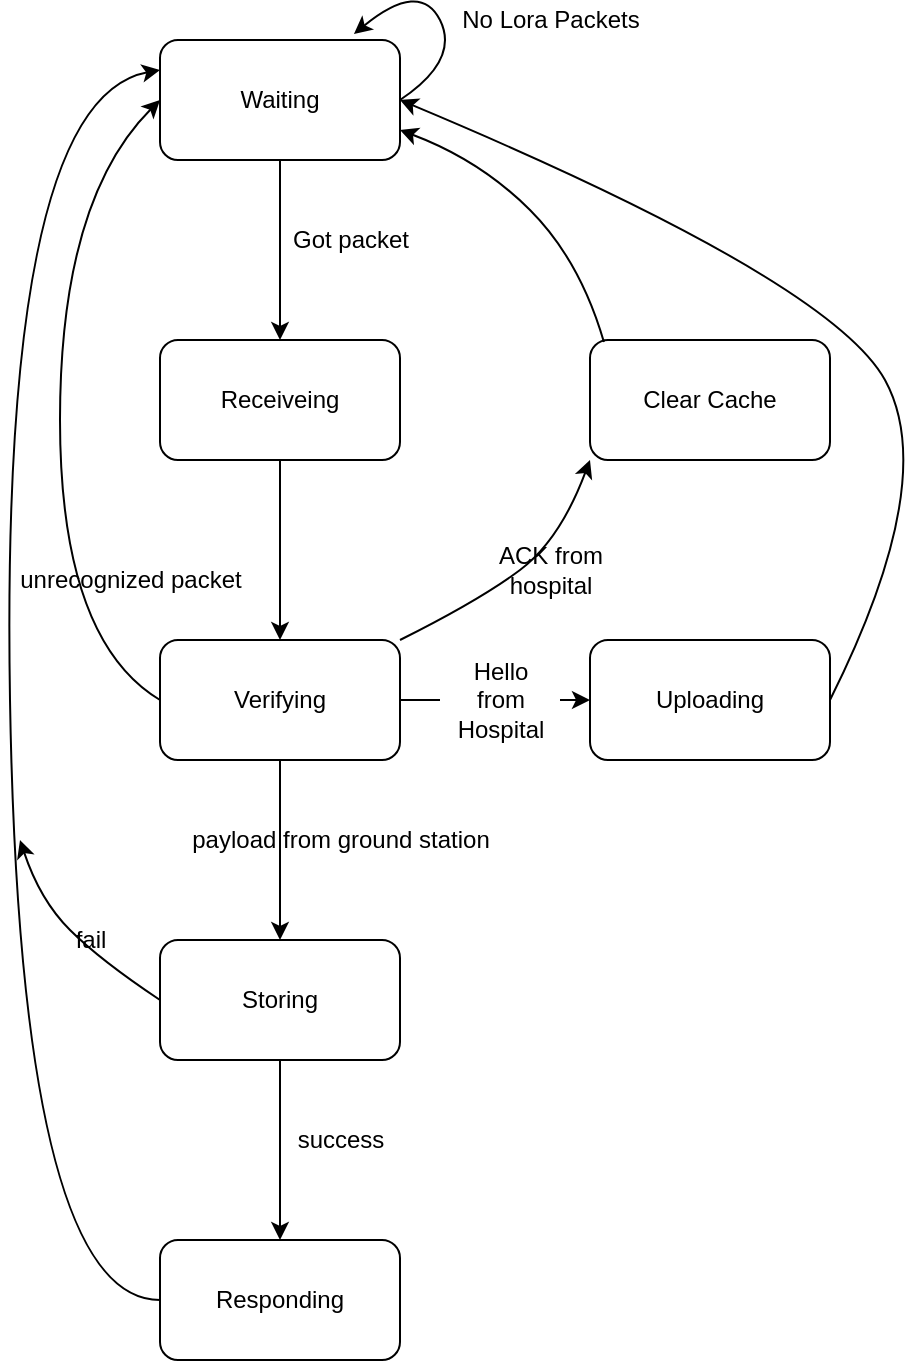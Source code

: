 <mxfile>
    <diagram id="etcbAtUVA0AJWyfpz56r" name="Page-1">
        <mxGraphModel dx="568" dy="1125" grid="1" gridSize="10" guides="1" tooltips="1" connect="1" arrows="1" fold="1" page="1" pageScale="1" pageWidth="850" pageHeight="1100" math="0" shadow="0">
            <root>
                <mxCell id="0"/>
                <mxCell id="1" parent="0"/>
                <mxCell id="2" value="Waiting" style="rounded=1;whiteSpace=wrap;html=1;" vertex="1" parent="1">
                    <mxGeometry x="90" y="70" width="120" height="60" as="geometry"/>
                </mxCell>
                <mxCell id="12" value="" style="edgeStyle=none;html=1;" edge="1" parent="1" source="3" target="4">
                    <mxGeometry relative="1" as="geometry"/>
                </mxCell>
                <mxCell id="3" value="Receiveing" style="rounded=1;whiteSpace=wrap;html=1;" vertex="1" parent="1">
                    <mxGeometry x="90" y="220" width="120" height="60" as="geometry"/>
                </mxCell>
                <mxCell id="17" value="" style="edgeStyle=none;html=1;" edge="1" parent="1" source="4" target="6">
                    <mxGeometry relative="1" as="geometry"/>
                </mxCell>
                <mxCell id="19" value="" style="edgeStyle=none;html=1;startArrow=none;" edge="1" parent="1" source="20" target="5">
                    <mxGeometry relative="1" as="geometry"/>
                </mxCell>
                <mxCell id="4" value="Verifying" style="rounded=1;whiteSpace=wrap;html=1;" vertex="1" parent="1">
                    <mxGeometry x="90" y="370" width="120" height="60" as="geometry"/>
                </mxCell>
                <mxCell id="5" value="Uploading" style="rounded=1;whiteSpace=wrap;html=1;" vertex="1" parent="1">
                    <mxGeometry x="305" y="370" width="120" height="60" as="geometry"/>
                </mxCell>
                <mxCell id="27" value="" style="edgeStyle=none;html=1;" edge="1" parent="1" source="6" target="7">
                    <mxGeometry relative="1" as="geometry"/>
                </mxCell>
                <mxCell id="6" value="Storing" style="rounded=1;whiteSpace=wrap;html=1;" vertex="1" parent="1">
                    <mxGeometry x="90" y="520" width="120" height="60" as="geometry"/>
                </mxCell>
                <mxCell id="7" value="Responding" style="rounded=1;whiteSpace=wrap;html=1;" vertex="1" parent="1">
                    <mxGeometry x="90" y="670" width="120" height="60" as="geometry"/>
                </mxCell>
                <mxCell id="8" value="" style="curved=1;endArrow=classic;html=1;entryX=0.808;entryY=-0.05;entryDx=0;entryDy=0;entryPerimeter=0;" edge="1" parent="1" target="2">
                    <mxGeometry width="50" height="50" relative="1" as="geometry">
                        <mxPoint x="210" y="100" as="sourcePoint"/>
                        <mxPoint x="260" y="50" as="targetPoint"/>
                        <Array as="points">
                            <mxPoint x="240" y="80"/>
                            <mxPoint x="220" y="40"/>
                        </Array>
                    </mxGeometry>
                </mxCell>
                <mxCell id="9" value="No Lora Packets" style="text;html=1;align=center;verticalAlign=middle;resizable=0;points=[];autosize=1;strokeColor=none;fillColor=none;" vertex="1" parent="1">
                    <mxGeometry x="235" y="50" width="100" height="20" as="geometry"/>
                </mxCell>
                <mxCell id="10" value="" style="endArrow=classic;html=1;exitX=0.5;exitY=1;exitDx=0;exitDy=0;entryX=0.5;entryY=0;entryDx=0;entryDy=0;" edge="1" parent="1" source="2" target="3">
                    <mxGeometry width="50" height="50" relative="1" as="geometry">
                        <mxPoint x="220" y="480" as="sourcePoint"/>
                        <mxPoint x="270" y="430" as="targetPoint"/>
                    </mxGeometry>
                </mxCell>
                <mxCell id="11" value="Got packet" style="text;html=1;align=center;verticalAlign=middle;resizable=0;points=[];autosize=1;strokeColor=none;fillColor=none;" vertex="1" parent="1">
                    <mxGeometry x="150" y="160" width="70" height="20" as="geometry"/>
                </mxCell>
                <mxCell id="14" value="" style="curved=1;endArrow=classic;html=1;entryX=0;entryY=0.5;entryDx=0;entryDy=0;" edge="1" parent="1" target="2">
                    <mxGeometry width="50" height="50" relative="1" as="geometry">
                        <mxPoint x="90" y="400" as="sourcePoint"/>
                        <mxPoint x="140" y="350" as="targetPoint"/>
                        <Array as="points">
                            <mxPoint x="40" y="370"/>
                            <mxPoint x="40" y="150"/>
                        </Array>
                    </mxGeometry>
                </mxCell>
                <mxCell id="16" value="unrecognized packet" style="text;html=1;align=center;verticalAlign=middle;resizable=0;points=[];autosize=1;strokeColor=none;fillColor=none;" vertex="1" parent="1">
                    <mxGeometry x="10" y="330" width="130" height="20" as="geometry"/>
                </mxCell>
                <mxCell id="18" value="payload from ground station" style="text;html=1;align=center;verticalAlign=middle;resizable=0;points=[];autosize=1;strokeColor=none;fillColor=none;" vertex="1" parent="1">
                    <mxGeometry x="100" y="460" width="160" height="20" as="geometry"/>
                </mxCell>
                <mxCell id="20" value="Hello&lt;br&gt;from&lt;br&gt;Hospital" style="text;html=1;align=center;verticalAlign=middle;resizable=0;points=[];autosize=1;strokeColor=none;fillColor=none;" vertex="1" parent="1">
                    <mxGeometry x="230" y="375" width="60" height="50" as="geometry"/>
                </mxCell>
                <mxCell id="21" value="" style="edgeStyle=none;html=1;endArrow=none;" edge="1" parent="1" source="4" target="20">
                    <mxGeometry relative="1" as="geometry">
                        <mxPoint x="210" y="400" as="sourcePoint"/>
                        <mxPoint x="305" y="400" as="targetPoint"/>
                    </mxGeometry>
                </mxCell>
                <mxCell id="22" value="" style="curved=1;endArrow=classic;html=1;entryX=0;entryY=1;entryDx=0;entryDy=0;" edge="1" parent="1" target="24">
                    <mxGeometry width="50" height="50" relative="1" as="geometry">
                        <mxPoint x="210" y="370" as="sourcePoint"/>
                        <mxPoint x="300" y="240" as="targetPoint"/>
                        <Array as="points">
                            <mxPoint x="250" y="350"/>
                            <mxPoint x="290" y="320"/>
                        </Array>
                    </mxGeometry>
                </mxCell>
                <mxCell id="23" value="ACK from&lt;br&gt;hospital" style="text;html=1;align=center;verticalAlign=middle;resizable=0;points=[];autosize=1;strokeColor=none;fillColor=none;" vertex="1" parent="1">
                    <mxGeometry x="250" y="320" width="70" height="30" as="geometry"/>
                </mxCell>
                <mxCell id="24" value="Clear Cache" style="rounded=1;whiteSpace=wrap;html=1;" vertex="1" parent="1">
                    <mxGeometry x="305" y="220" width="120" height="60" as="geometry"/>
                </mxCell>
                <mxCell id="25" value="" style="curved=1;endArrow=classic;html=1;entryX=1;entryY=0.75;entryDx=0;entryDy=0;exitX=0.058;exitY=0.017;exitDx=0;exitDy=0;exitPerimeter=0;" edge="1" parent="1" source="24" target="2">
                    <mxGeometry width="50" height="50" relative="1" as="geometry">
                        <mxPoint x="305" y="220" as="sourcePoint"/>
                        <mxPoint x="355" y="170" as="targetPoint"/>
                        <Array as="points">
                            <mxPoint x="300" y="180"/>
                            <mxPoint x="250" y="130"/>
                        </Array>
                    </mxGeometry>
                </mxCell>
                <mxCell id="26" value="" style="curved=1;endArrow=classic;html=1;entryX=1;entryY=0.5;entryDx=0;entryDy=0;" edge="1" parent="1" target="2">
                    <mxGeometry width="50" height="50" relative="1" as="geometry">
                        <mxPoint x="425" y="400" as="sourcePoint"/>
                        <mxPoint x="475" y="350" as="targetPoint"/>
                        <Array as="points">
                            <mxPoint x="480" y="290"/>
                            <mxPoint x="425" y="190"/>
                        </Array>
                    </mxGeometry>
                </mxCell>
                <mxCell id="28" value="" style="curved=1;endArrow=classic;html=1;entryX=0;entryY=0.25;entryDx=0;entryDy=0;" edge="1" parent="1" target="2">
                    <mxGeometry width="50" height="50" relative="1" as="geometry">
                        <mxPoint x="90" y="700" as="sourcePoint"/>
                        <mxPoint x="40" y="90" as="targetPoint"/>
                        <Array as="points">
                            <mxPoint x="20" y="700"/>
                            <mxPoint x="10" y="100"/>
                        </Array>
                    </mxGeometry>
                </mxCell>
                <mxCell id="29" value="success" style="text;html=1;align=center;verticalAlign=middle;resizable=0;points=[];autosize=1;strokeColor=none;fillColor=none;" vertex="1" parent="1">
                    <mxGeometry x="150" y="610" width="60" height="20" as="geometry"/>
                </mxCell>
                <mxCell id="31" value="" style="curved=1;endArrow=classic;html=1;" edge="1" parent="1">
                    <mxGeometry width="50" height="50" relative="1" as="geometry">
                        <mxPoint x="90" y="550" as="sourcePoint"/>
                        <mxPoint x="20" y="470" as="targetPoint"/>
                        <Array as="points">
                            <mxPoint x="60" y="530"/>
                            <mxPoint x="30" y="500"/>
                        </Array>
                    </mxGeometry>
                </mxCell>
                <mxCell id="32" value="fail" style="text;html=1;align=center;verticalAlign=middle;resizable=0;points=[];autosize=1;strokeColor=none;fillColor=none;" vertex="1" parent="1">
                    <mxGeometry x="40" y="510" width="30" height="20" as="geometry"/>
                </mxCell>
            </root>
        </mxGraphModel>
    </diagram>
</mxfile>